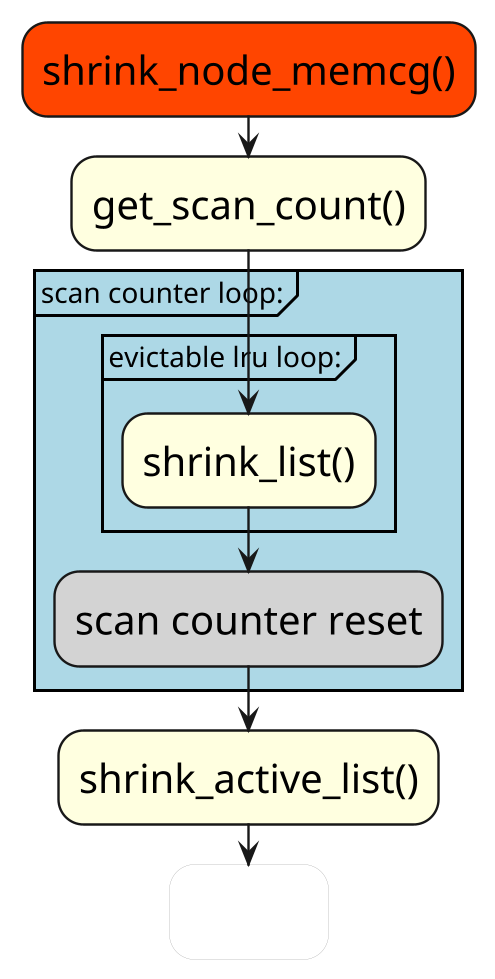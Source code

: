 @startuml

skinparam ComponentStyle rectangle
hide stereotype
scale 2/1

skinparam Activity {
    FontSize 20
    FontColor black
    BorderThickness 1.2
    BackgroundColor transparent
}

skinparam ActivityFontColor<<hide>> transparent
skinparam ActivityBorderThickness<<hide>> 0

skinparam Note {
    FontSize 16
    FontColor black
    BorderThickness 0
    BackgroundColor transparent
}


skinparam Arrow {
    FontSize 16
    FontColor black
    BorderThickness 1.2
    BackgroundColor transparent
}

' start here
#OrangeRed:shrink_node_memcg();
#LightYellow:get_scan_count();
group #LightBlue "scan counter loop:" {
	group #LightBlue "evictable lru loop:" {
		#LightYellow:shrink_list();
	}
	#LightGrey:scan counter reset;
}
#LightYellow:shrink_active_list();
:return;<<hide>>

@enduml
